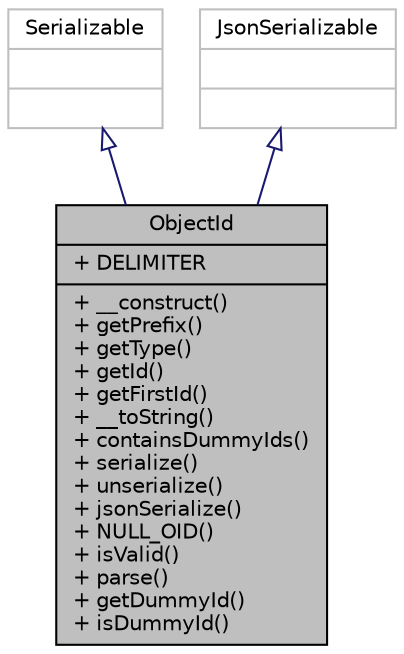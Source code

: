 digraph "ObjectId"
{
  edge [fontname="Helvetica",fontsize="10",labelfontname="Helvetica",labelfontsize="10"];
  node [fontname="Helvetica",fontsize="10",shape=record];
  Node0 [label="{ObjectId\n|+ DELIMITER\l|+ __construct()\l+ getPrefix()\l+ getType()\l+ getId()\l+ getFirstId()\l+ __toString()\l+ containsDummyIds()\l+ serialize()\l+ unserialize()\l+ jsonSerialize()\l+ NULL_OID()\l+ isValid()\l+ parse()\l+ getDummyId()\l+ isDummyId()\l}",height=0.2,width=0.4,color="black", fillcolor="grey75", style="filled", fontcolor="black"];
  Node1 -> Node0 [dir="back",color="midnightblue",fontsize="10",style="solid",arrowtail="onormal",fontname="Helvetica"];
  Node1 [label="{Serializable\n||}",height=0.2,width=0.4,color="grey75", fillcolor="white", style="filled"];
  Node2 -> Node0 [dir="back",color="midnightblue",fontsize="10",style="solid",arrowtail="onormal",fontname="Helvetica"];
  Node2 [label="{JsonSerializable\n||}",height=0.2,width=0.4,color="grey75", fillcolor="white", style="filled"];
}
